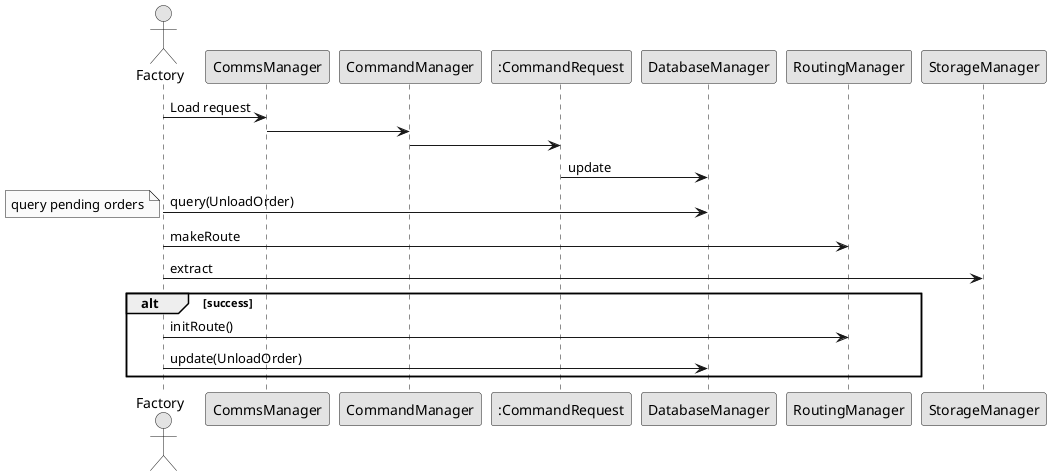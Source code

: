 @startuml

skinparam linetype ortho
skinparam Monochrome true
skinparam classAttributeIconSize 0

Actor Factory
Factory ->CommsManager: Load request
CommsManager->CommandManager: 

CommandManager->":CommandRequest": 

":CommandRequest"->DatabaseManager:update


Factory -> DatabaseManager : query(UnloadOrder)
note left: query pending orders

Factory->RoutingManager:makeRoute 

Factory->StorageManager: extract
alt success   
    Factory -> RoutingManager: initRoute()

    Factory -> DatabaseManager: update(UnloadOrder)
end

@enduml